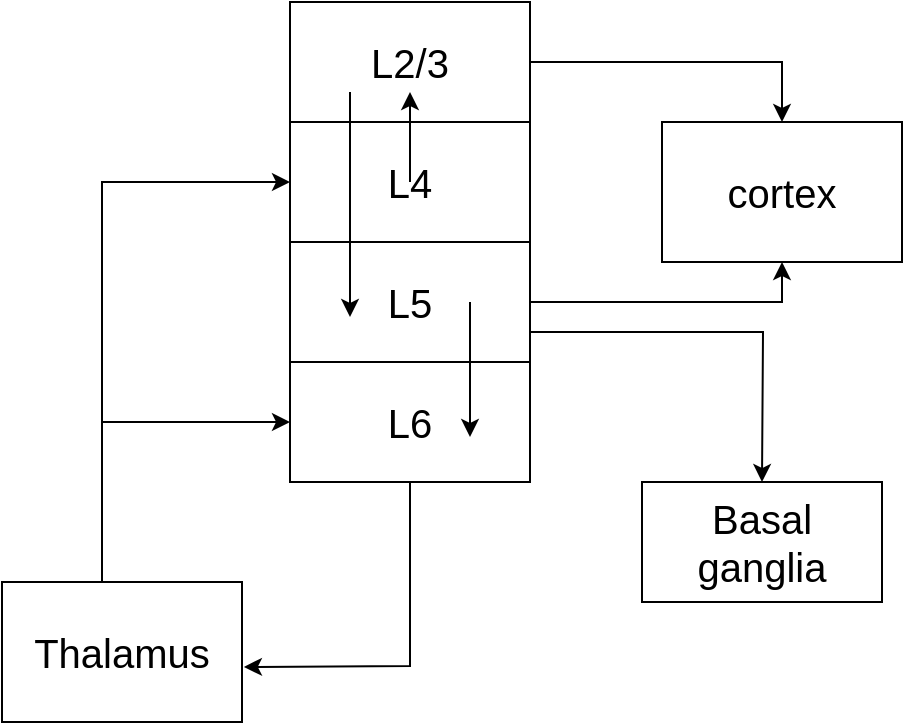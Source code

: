 <mxfile version="16.6.4" type="github">
  <diagram id="m4jh_sS9GPj_F_j-_fYV" name="Page-1">
    <mxGraphModel dx="1422" dy="773" grid="1" gridSize="10" guides="1" tooltips="1" connect="1" arrows="1" fold="1" page="1" pageScale="1" pageWidth="827" pageHeight="1169" math="0" shadow="0">
      <root>
        <mxCell id="0" />
        <mxCell id="1" parent="0" />
        <mxCell id="wYrI9s0NnwjHVDcnDHSh-45" value="" style="edgeStyle=orthogonalEdgeStyle;rounded=0;orthogonalLoop=1;jettySize=auto;html=1;fontSize=20;" edge="1" parent="1" source="wYrI9s0NnwjHVDcnDHSh-30" target="wYrI9s0NnwjHVDcnDHSh-36">
          <mxGeometry relative="1" as="geometry" />
        </mxCell>
        <mxCell id="wYrI9s0NnwjHVDcnDHSh-30" value="" style="rounded=0;whiteSpace=wrap;html=1;" vertex="1" parent="1">
          <mxGeometry x="354" y="110" width="120" height="60" as="geometry" />
        </mxCell>
        <mxCell id="wYrI9s0NnwjHVDcnDHSh-31" value="" style="rounded=0;whiteSpace=wrap;html=1;" vertex="1" parent="1">
          <mxGeometry x="354" y="170" width="120" height="60" as="geometry" />
        </mxCell>
        <mxCell id="wYrI9s0NnwjHVDcnDHSh-51" style="edgeStyle=orthogonalEdgeStyle;rounded=0;orthogonalLoop=1;jettySize=auto;html=1;entryX=0.5;entryY=1;entryDx=0;entryDy=0;fontSize=20;" edge="1" parent="1" source="wYrI9s0NnwjHVDcnDHSh-32" target="wYrI9s0NnwjHVDcnDHSh-42">
          <mxGeometry relative="1" as="geometry" />
        </mxCell>
        <mxCell id="wYrI9s0NnwjHVDcnDHSh-52" style="edgeStyle=orthogonalEdgeStyle;rounded=0;orthogonalLoop=1;jettySize=auto;html=1;exitX=1;exitY=0.75;exitDx=0;exitDy=0;fontSize=20;" edge="1" parent="1" source="wYrI9s0NnwjHVDcnDHSh-32">
          <mxGeometry relative="1" as="geometry">
            <mxPoint x="590" y="350" as="targetPoint" />
          </mxGeometry>
        </mxCell>
        <mxCell id="wYrI9s0NnwjHVDcnDHSh-32" value="" style="rounded=0;whiteSpace=wrap;html=1;" vertex="1" parent="1">
          <mxGeometry x="354" y="230" width="120" height="60" as="geometry" />
        </mxCell>
        <mxCell id="wYrI9s0NnwjHVDcnDHSh-33" value="" style="rounded=0;whiteSpace=wrap;html=1;" vertex="1" parent="1">
          <mxGeometry x="354" y="290" width="120" height="60" as="geometry" />
        </mxCell>
        <mxCell id="wYrI9s0NnwjHVDcnDHSh-34" value="&lt;font style=&quot;font-size: 20px&quot;&gt;L2/3&lt;/font&gt;" style="text;html=1;strokeColor=none;fillColor=none;align=center;verticalAlign=middle;whiteSpace=wrap;rounded=0;" vertex="1" parent="1">
          <mxGeometry x="384" y="125" width="60" height="30" as="geometry" />
        </mxCell>
        <mxCell id="wYrI9s0NnwjHVDcnDHSh-35" value="&lt;span style=&quot;font-size: 20px&quot;&gt;L4&lt;/span&gt;" style="text;html=1;strokeColor=none;fillColor=none;align=center;verticalAlign=middle;whiteSpace=wrap;rounded=0;" vertex="1" parent="1">
          <mxGeometry x="384" y="185" width="60" height="30" as="geometry" />
        </mxCell>
        <mxCell id="wYrI9s0NnwjHVDcnDHSh-36" value="&lt;span style=&quot;font-size: 20px&quot;&gt;L5&lt;/span&gt;" style="text;html=1;strokeColor=none;fillColor=none;align=center;verticalAlign=middle;whiteSpace=wrap;rounded=0;" vertex="1" parent="1">
          <mxGeometry x="384" y="245" width="60" height="30" as="geometry" />
        </mxCell>
        <mxCell id="wYrI9s0NnwjHVDcnDHSh-37" value="&lt;span style=&quot;font-size: 20px&quot;&gt;L6&lt;/span&gt;" style="text;html=1;strokeColor=none;fillColor=none;align=center;verticalAlign=middle;whiteSpace=wrap;rounded=0;" vertex="1" parent="1">
          <mxGeometry x="384" y="305" width="60" height="30" as="geometry" />
        </mxCell>
        <mxCell id="wYrI9s0NnwjHVDcnDHSh-40" style="edgeStyle=orthogonalEdgeStyle;rounded=0;orthogonalLoop=1;jettySize=auto;html=1;exitX=0.5;exitY=0;exitDx=0;exitDy=0;fontSize=20;entryX=0;entryY=0.5;entryDx=0;entryDy=0;" edge="1" parent="1" source="wYrI9s0NnwjHVDcnDHSh-38" target="wYrI9s0NnwjHVDcnDHSh-31">
          <mxGeometry relative="1" as="geometry">
            <mxPoint x="250" y="200" as="targetPoint" />
            <Array as="points">
              <mxPoint x="260" y="200" />
            </Array>
          </mxGeometry>
        </mxCell>
        <mxCell id="wYrI9s0NnwjHVDcnDHSh-38" value="Thalamus" style="rounded=0;whiteSpace=wrap;html=1;fontSize=20;" vertex="1" parent="1">
          <mxGeometry x="210" y="400" width="120" height="70" as="geometry" />
        </mxCell>
        <mxCell id="wYrI9s0NnwjHVDcnDHSh-41" value="" style="endArrow=classic;html=1;rounded=0;fontSize=20;" edge="1" parent="1">
          <mxGeometry width="50" height="50" relative="1" as="geometry">
            <mxPoint x="260" y="320" as="sourcePoint" />
            <mxPoint x="354" y="320" as="targetPoint" />
          </mxGeometry>
        </mxCell>
        <mxCell id="wYrI9s0NnwjHVDcnDHSh-42" value="cortex" style="rounded=0;whiteSpace=wrap;html=1;fontSize=20;" vertex="1" parent="1">
          <mxGeometry x="540" y="170" width="120" height="70" as="geometry" />
        </mxCell>
        <mxCell id="wYrI9s0NnwjHVDcnDHSh-44" value="" style="endArrow=classic;html=1;rounded=0;fontSize=20;entryX=0.5;entryY=1;entryDx=0;entryDy=0;" edge="1" parent="1" target="wYrI9s0NnwjHVDcnDHSh-34">
          <mxGeometry width="50" height="50" relative="1" as="geometry">
            <mxPoint x="414" y="200" as="sourcePoint" />
            <mxPoint x="516" y="199.5" as="targetPoint" />
          </mxGeometry>
        </mxCell>
        <mxCell id="wYrI9s0NnwjHVDcnDHSh-47" value="" style="endArrow=classic;html=1;rounded=0;fontSize=20;exitX=0;exitY=1;exitDx=0;exitDy=0;entryX=0;entryY=0.75;entryDx=0;entryDy=0;" edge="1" parent="1" source="wYrI9s0NnwjHVDcnDHSh-34" target="wYrI9s0NnwjHVDcnDHSh-36">
          <mxGeometry width="50" height="50" relative="1" as="geometry">
            <mxPoint x="390" y="330" as="sourcePoint" />
            <mxPoint x="440" y="280" as="targetPoint" />
          </mxGeometry>
        </mxCell>
        <mxCell id="wYrI9s0NnwjHVDcnDHSh-48" value="" style="endArrow=classic;html=1;rounded=0;fontSize=20;exitX=1;exitY=0.5;exitDx=0;exitDy=0;entryX=1;entryY=0.75;entryDx=0;entryDy=0;" edge="1" parent="1" source="wYrI9s0NnwjHVDcnDHSh-36" target="wYrI9s0NnwjHVDcnDHSh-37">
          <mxGeometry width="50" height="50" relative="1" as="geometry">
            <mxPoint x="390" y="330" as="sourcePoint" />
            <mxPoint x="440" y="280" as="targetPoint" />
          </mxGeometry>
        </mxCell>
        <mxCell id="wYrI9s0NnwjHVDcnDHSh-49" value="" style="endArrow=classic;html=1;rounded=0;fontSize=20;entryX=1.008;entryY=0.607;entryDx=0;entryDy=0;entryPerimeter=0;exitX=0.5;exitY=1;exitDx=0;exitDy=0;" edge="1" parent="1" source="wYrI9s0NnwjHVDcnDHSh-33" target="wYrI9s0NnwjHVDcnDHSh-38">
          <mxGeometry width="50" height="50" relative="1" as="geometry">
            <mxPoint x="390" y="424" as="sourcePoint" />
            <mxPoint x="440" y="374" as="targetPoint" />
            <Array as="points">
              <mxPoint x="414" y="442" />
            </Array>
          </mxGeometry>
        </mxCell>
        <mxCell id="wYrI9s0NnwjHVDcnDHSh-50" value="" style="endArrow=classic;html=1;rounded=0;fontSize=20;exitX=1;exitY=0.5;exitDx=0;exitDy=0;entryX=0.5;entryY=0;entryDx=0;entryDy=0;" edge="1" parent="1" source="wYrI9s0NnwjHVDcnDHSh-30" target="wYrI9s0NnwjHVDcnDHSh-42">
          <mxGeometry width="50" height="50" relative="1" as="geometry">
            <mxPoint x="487" y="147" as="sourcePoint" />
            <mxPoint x="537" y="97" as="targetPoint" />
            <Array as="points">
              <mxPoint x="600" y="140" />
            </Array>
          </mxGeometry>
        </mxCell>
        <mxCell id="wYrI9s0NnwjHVDcnDHSh-53" value="Basal ganglia" style="rounded=0;whiteSpace=wrap;html=1;fontSize=20;" vertex="1" parent="1">
          <mxGeometry x="530" y="350" width="120" height="60" as="geometry" />
        </mxCell>
      </root>
    </mxGraphModel>
  </diagram>
</mxfile>
